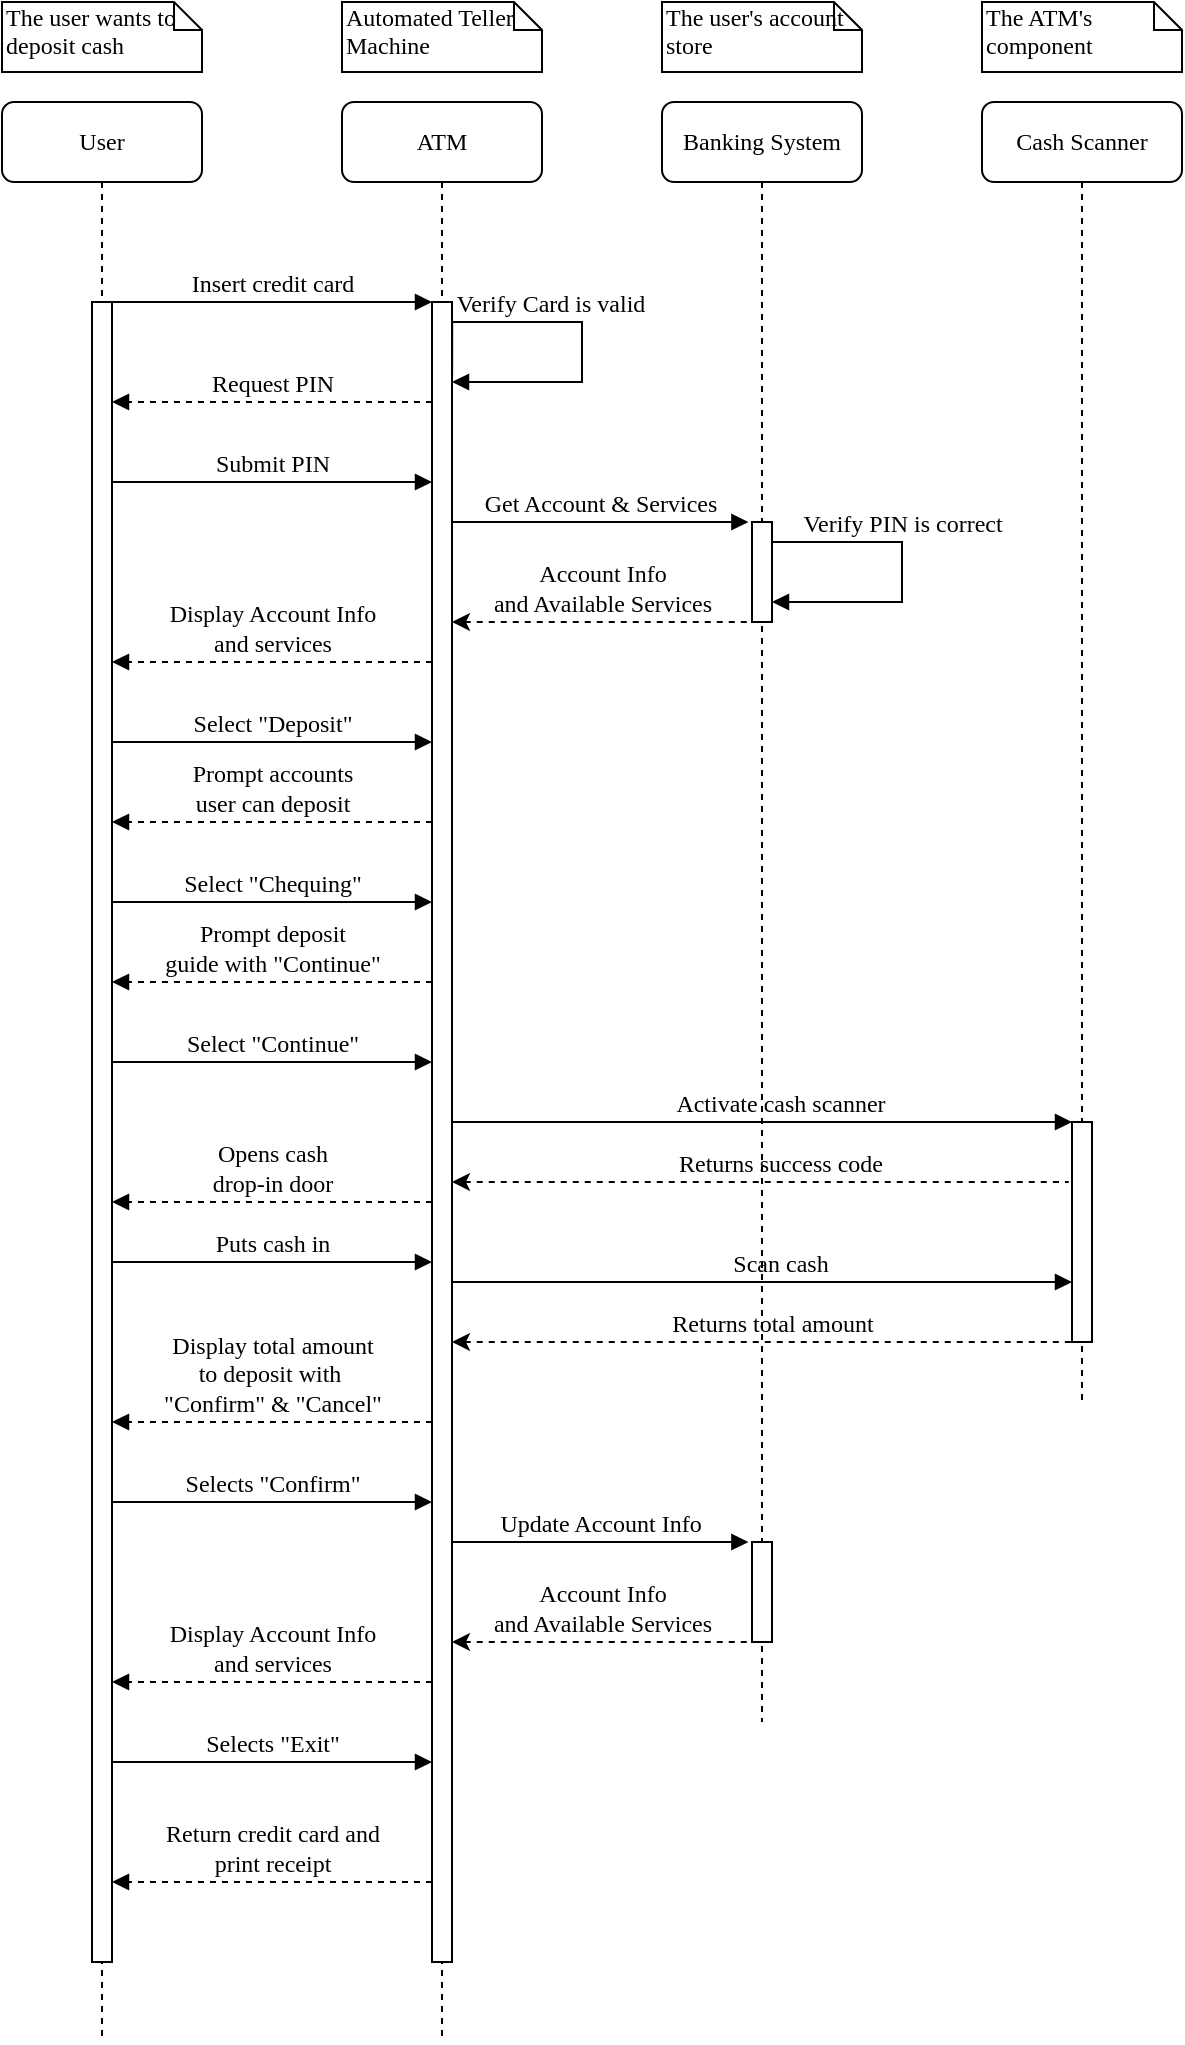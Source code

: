 <mxfile version="24.5.4" type="device">
  <diagram name="Page-1" id="13e1069c-82ec-6db2-03f1-153e76fe0fe0">
    <mxGraphModel dx="1195" dy="659" grid="1" gridSize="10" guides="1" tooltips="1" connect="1" arrows="1" fold="1" page="1" pageScale="1" pageWidth="850" pageHeight="1100" background="none" math="0" shadow="0">
      <root>
        <mxCell id="0" />
        <mxCell id="1" parent="0" />
        <mxCell id="7baba1c4bc27f4b0-3" value="Banking System" style="shape=umlLifeline;perimeter=lifelinePerimeter;whiteSpace=wrap;html=1;container=1;collapsible=0;recursiveResize=0;outlineConnect=0;rounded=1;shadow=0;comic=0;labelBackgroundColor=none;strokeWidth=1;fontFamily=Verdana;fontSize=12;align=center;" parent="1" vertex="1">
          <mxGeometry x="350" y="70" width="100" height="810" as="geometry" />
        </mxCell>
        <mxCell id="7baba1c4bc27f4b0-13" value="" style="html=1;points=[];perimeter=orthogonalPerimeter;rounded=0;shadow=0;comic=0;labelBackgroundColor=none;strokeWidth=1;fontFamily=Verdana;fontSize=12;align=center;" parent="7baba1c4bc27f4b0-3" vertex="1">
          <mxGeometry x="45" y="210" width="10" height="50" as="geometry" />
        </mxCell>
        <mxCell id="bX3GBFiF26rPp3UigS2z-7" value="Verify PIN is correct" style="html=1;verticalAlign=bottom;endArrow=block;labelBackgroundColor=none;fontFamily=Verdana;fontSize=12;edgeStyle=orthogonalEdgeStyle;elbow=vertical;rounded=0;curved=0;" edge="1" parent="7baba1c4bc27f4b0-3" source="7baba1c4bc27f4b0-13" target="7baba1c4bc27f4b0-13">
          <mxGeometry x="-0.19" relative="1" as="geometry">
            <mxPoint x="60" y="225" as="sourcePoint" />
            <mxPoint x="60" y="250" as="targetPoint" />
            <Array as="points">
              <mxPoint x="120" y="220" />
              <mxPoint x="120" y="250" />
            </Array>
            <mxPoint as="offset" />
          </mxGeometry>
        </mxCell>
        <mxCell id="7baba1c4bc27f4b0-2" value="ATM" style="shape=umlLifeline;perimeter=lifelinePerimeter;whiteSpace=wrap;html=1;container=1;collapsible=0;recursiveResize=0;outlineConnect=0;rounded=1;shadow=0;comic=0;labelBackgroundColor=none;strokeWidth=1;fontFamily=Verdana;fontSize=12;align=center;" parent="1" vertex="1">
          <mxGeometry x="190" y="70" width="100" height="970" as="geometry" />
        </mxCell>
        <mxCell id="7baba1c4bc27f4b0-10" value="" style="html=1;points=[];perimeter=orthogonalPerimeter;rounded=0;shadow=0;comic=0;labelBackgroundColor=none;strokeWidth=1;fontFamily=Verdana;fontSize=12;align=center;" parent="7baba1c4bc27f4b0-2" vertex="1">
          <mxGeometry x="45" y="100" width="10" height="830" as="geometry" />
        </mxCell>
        <mxCell id="bX3GBFiF26rPp3UigS2z-3" value="Verify Card is valid" style="html=1;verticalAlign=bottom;endArrow=block;labelBackgroundColor=none;fontFamily=Verdana;fontSize=12;edgeStyle=orthogonalEdgeStyle;elbow=vertical;rounded=0;curved=0;exitX=1.006;exitY=0.044;exitDx=0;exitDy=0;exitPerimeter=0;" edge="1" parent="7baba1c4bc27f4b0-2" source="7baba1c4bc27f4b0-10" target="7baba1c4bc27f4b0-10">
          <mxGeometry x="-0.19" relative="1" as="geometry">
            <mxPoint x="59" y="108" as="sourcePoint" />
            <mxPoint x="56" y="130" as="targetPoint" />
            <Array as="points">
              <mxPoint x="55" y="110" />
              <mxPoint x="120" y="110" />
              <mxPoint x="120" y="140" />
            </Array>
            <mxPoint as="offset" />
          </mxGeometry>
        </mxCell>
        <mxCell id="bX3GBFiF26rPp3UigS2z-1" value="Request PIN" style="html=1;verticalAlign=bottom;endArrow=block;labelBackgroundColor=none;fontFamily=Verdana;fontSize=12;edgeStyle=elbowEdgeStyle;elbow=vertical;dashed=1;" edge="1" parent="7baba1c4bc27f4b0-2" target="7baba1c4bc27f4b0-9">
          <mxGeometry relative="1" as="geometry">
            <mxPoint x="45" y="150" as="sourcePoint" />
            <mxPoint x="-84.5" y="150" as="targetPoint" />
            <Array as="points">
              <mxPoint x="-14.5" y="150" />
            </Array>
          </mxGeometry>
        </mxCell>
        <mxCell id="bX3GBFiF26rPp3UigS2z-2" value="Submit PIN" style="html=1;verticalAlign=bottom;endArrow=block;entryX=0;entryY=0;labelBackgroundColor=none;fontFamily=Verdana;fontSize=12;edgeStyle=elbowEdgeStyle;elbow=vertical;" edge="1" parent="7baba1c4bc27f4b0-2" source="7baba1c4bc27f4b0-9">
          <mxGeometry relative="1" as="geometry">
            <mxPoint x="-85" y="190" as="sourcePoint" />
            <mxPoint x="45" y="190" as="targetPoint" />
          </mxGeometry>
        </mxCell>
        <mxCell id="bX3GBFiF26rPp3UigS2z-5" value="&lt;div&gt;Display Account Info&lt;/div&gt;&lt;div&gt;and services&lt;/div&gt;" style="html=1;verticalAlign=bottom;endArrow=block;labelBackgroundColor=none;fontFamily=Verdana;fontSize=12;edgeStyle=elbowEdgeStyle;elbow=vertical;dashed=1;" edge="1" parent="7baba1c4bc27f4b0-2" target="7baba1c4bc27f4b0-9">
          <mxGeometry relative="1" as="geometry">
            <mxPoint x="45" y="280" as="sourcePoint" />
            <mxPoint x="-84.5" y="280" as="targetPoint" />
            <Array as="points">
              <mxPoint x="-14.5" y="280" />
            </Array>
          </mxGeometry>
        </mxCell>
        <mxCell id="bX3GBFiF26rPp3UigS2z-6" value="Select &quot;Deposit&quot;" style="html=1;verticalAlign=bottom;endArrow=block;entryX=0;entryY=0;labelBackgroundColor=none;fontFamily=Verdana;fontSize=12;edgeStyle=elbowEdgeStyle;elbow=vertical;" edge="1" parent="7baba1c4bc27f4b0-2" source="7baba1c4bc27f4b0-9">
          <mxGeometry relative="1" as="geometry">
            <mxPoint x="-85" y="320.2" as="sourcePoint" />
            <mxPoint x="45" y="320.2" as="targetPoint" />
          </mxGeometry>
        </mxCell>
        <mxCell id="bX3GBFiF26rPp3UigS2z-8" value="&lt;div&gt;Prompt accounts&lt;/div&gt;&lt;div&gt;user can deposit&lt;br&gt;&lt;/div&gt;" style="html=1;verticalAlign=bottom;endArrow=block;labelBackgroundColor=none;fontFamily=Verdana;fontSize=12;edgeStyle=elbowEdgeStyle;elbow=vertical;dashed=1;" edge="1" parent="7baba1c4bc27f4b0-2" target="7baba1c4bc27f4b0-9">
          <mxGeometry relative="1" as="geometry">
            <mxPoint x="45" y="360" as="sourcePoint" />
            <mxPoint x="-84.5" y="360" as="targetPoint" />
            <Array as="points">
              <mxPoint x="-14.5" y="360" />
            </Array>
          </mxGeometry>
        </mxCell>
        <mxCell id="bX3GBFiF26rPp3UigS2z-9" value="Select &quot;Chequing&quot;" style="html=1;verticalAlign=bottom;endArrow=block;entryX=0;entryY=0;labelBackgroundColor=none;fontFamily=Verdana;fontSize=12;edgeStyle=elbowEdgeStyle;elbow=vertical;" edge="1" parent="7baba1c4bc27f4b0-2" source="7baba1c4bc27f4b0-9">
          <mxGeometry relative="1" as="geometry">
            <mxPoint x="-85" y="400" as="sourcePoint" />
            <mxPoint x="45" y="400" as="targetPoint" />
          </mxGeometry>
        </mxCell>
        <mxCell id="bX3GBFiF26rPp3UigS2z-10" value="&lt;div&gt;Prompt deposit&lt;/div&gt;&lt;div&gt;guide with &quot;Continue&quot;&lt;br&gt;&lt;/div&gt;" style="html=1;verticalAlign=bottom;endArrow=block;labelBackgroundColor=none;fontFamily=Verdana;fontSize=12;edgeStyle=elbowEdgeStyle;elbow=vertical;dashed=1;" edge="1" parent="7baba1c4bc27f4b0-2" target="7baba1c4bc27f4b0-9">
          <mxGeometry relative="1" as="geometry">
            <mxPoint x="45" y="440" as="sourcePoint" />
            <mxPoint x="-110" y="440" as="targetPoint" />
            <Array as="points">
              <mxPoint x="-14.5" y="440" />
            </Array>
          </mxGeometry>
        </mxCell>
        <mxCell id="bX3GBFiF26rPp3UigS2z-11" value="Select &quot;Continue&quot;" style="html=1;verticalAlign=bottom;endArrow=block;entryX=0;entryY=0;labelBackgroundColor=none;fontFamily=Verdana;fontSize=12;edgeStyle=elbowEdgeStyle;elbow=vertical;" edge="1" parent="7baba1c4bc27f4b0-2" source="7baba1c4bc27f4b0-9">
          <mxGeometry relative="1" as="geometry">
            <mxPoint x="-85" y="480" as="sourcePoint" />
            <mxPoint x="45" y="480" as="targetPoint" />
          </mxGeometry>
        </mxCell>
        <mxCell id="bX3GBFiF26rPp3UigS2z-15" value="Activate cash scanner" style="html=1;verticalAlign=bottom;endArrow=block;labelBackgroundColor=none;fontFamily=Verdana;fontSize=12;edgeStyle=orthogonalEdgeStyle;elbow=vertical;rounded=0;curved=0;" edge="1" parent="7baba1c4bc27f4b0-2" target="bX3GBFiF26rPp3UigS2z-17">
          <mxGeometry x="0.057" relative="1" as="geometry">
            <mxPoint x="55" y="510" as="sourcePoint" />
            <mxPoint x="450" y="490" as="targetPoint" />
            <Array as="points">
              <mxPoint x="55" y="510" />
            </Array>
            <mxPoint as="offset" />
          </mxGeometry>
        </mxCell>
        <mxCell id="bX3GBFiF26rPp3UigS2z-21" value="&lt;div&gt;Opens cash&lt;/div&gt;&lt;div&gt;drop-in door&lt;/div&gt;" style="html=1;verticalAlign=bottom;endArrow=block;labelBackgroundColor=none;fontFamily=Verdana;fontSize=12;edgeStyle=elbowEdgeStyle;elbow=vertical;dashed=1;" edge="1" parent="7baba1c4bc27f4b0-2" target="7baba1c4bc27f4b0-9">
          <mxGeometry x="-0.001" relative="1" as="geometry">
            <mxPoint x="45" y="550" as="sourcePoint" />
            <mxPoint x="-84.5" y="550" as="targetPoint" />
            <Array as="points">
              <mxPoint x="-14.5" y="550" />
            </Array>
            <mxPoint as="offset" />
          </mxGeometry>
        </mxCell>
        <mxCell id="bX3GBFiF26rPp3UigS2z-24" value="&lt;div&gt;Display total amount&lt;/div&gt;&lt;div&gt;to deposit with&amp;nbsp;&lt;/div&gt;&lt;div&gt;&quot;Confirm&quot; &amp;amp; &quot;Cancel&quot;&lt;br&gt;&lt;/div&gt;" style="html=1;verticalAlign=bottom;endArrow=block;labelBackgroundColor=none;fontFamily=Verdana;fontSize=12;edgeStyle=elbowEdgeStyle;elbow=vertical;dashed=1;" edge="1" parent="7baba1c4bc27f4b0-2" target="7baba1c4bc27f4b0-9">
          <mxGeometry x="-0.001" relative="1" as="geometry">
            <mxPoint x="45" y="660" as="sourcePoint" />
            <mxPoint x="-84.5" y="660" as="targetPoint" />
            <Array as="points">
              <mxPoint x="-14.5" y="660" />
            </Array>
            <mxPoint as="offset" />
          </mxGeometry>
        </mxCell>
        <mxCell id="bX3GBFiF26rPp3UigS2z-25" value="Selects &quot;Confirm&quot;" style="html=1;verticalAlign=bottom;endArrow=block;labelBackgroundColor=none;fontFamily=Verdana;fontSize=12;edgeStyle=elbowEdgeStyle;elbow=vertical;" edge="1" parent="7baba1c4bc27f4b0-2" source="7baba1c4bc27f4b0-9">
          <mxGeometry relative="1" as="geometry">
            <mxPoint x="-85" y="710" as="sourcePoint" />
            <mxPoint x="45" y="700" as="targetPoint" />
            <Array as="points">
              <mxPoint x="10" y="700" />
            </Array>
          </mxGeometry>
        </mxCell>
        <mxCell id="bX3GBFiF26rPp3UigS2z-28" value="Update Account Info" style="html=1;verticalAlign=bottom;endArrow=block;labelBackgroundColor=none;fontFamily=Verdana;fontSize=12;edgeStyle=elbowEdgeStyle;elbow=vertical;entryX=-0.18;entryY=0;entryDx=0;entryDy=0;entryPerimeter=0;" edge="1" parent="7baba1c4bc27f4b0-2">
          <mxGeometry relative="1" as="geometry">
            <mxPoint x="55" y="720" as="sourcePoint" />
            <mxPoint x="203.2" y="720" as="targetPoint" />
            <Array as="points">
              <mxPoint x="170" y="720" />
            </Array>
          </mxGeometry>
        </mxCell>
        <mxCell id="bX3GBFiF26rPp3UigS2z-29" value="&lt;div&gt;Account Info&lt;/div&gt;&lt;div&gt;and Available Services&lt;/div&gt;" style="html=1;verticalAlign=bottom;endArrow=none;labelBackgroundColor=none;fontFamily=Verdana;fontSize=12;edgeStyle=elbowEdgeStyle;elbow=vertical;entryX=-0.012;entryY=0.997;entryDx=0;entryDy=0;entryPerimeter=0;endFill=0;startArrow=classic;startFill=1;dashed=1;" edge="1" parent="7baba1c4bc27f4b0-2" target="bX3GBFiF26rPp3UigS2z-26">
          <mxGeometry relative="1" as="geometry">
            <mxPoint x="55" y="770" as="sourcePoint" />
            <mxPoint x="208.2" y="770" as="targetPoint" />
            <Array as="points">
              <mxPoint x="210" y="770" />
            </Array>
          </mxGeometry>
        </mxCell>
        <mxCell id="bX3GBFiF26rPp3UigS2z-26" value="" style="html=1;points=[];perimeter=orthogonalPerimeter;rounded=0;shadow=0;comic=0;labelBackgroundColor=none;strokeWidth=1;fontFamily=Verdana;fontSize=12;align=center;" vertex="1" parent="7baba1c4bc27f4b0-2">
          <mxGeometry x="205" y="720" width="10" height="50" as="geometry" />
        </mxCell>
        <mxCell id="bX3GBFiF26rPp3UigS2z-30" value="&lt;div&gt;Display Account Info&lt;/div&gt;&lt;div&gt;and services&lt;/div&gt;" style="html=1;verticalAlign=bottom;endArrow=block;labelBackgroundColor=none;fontFamily=Verdana;fontSize=12;edgeStyle=elbowEdgeStyle;elbow=vertical;dashed=1;" edge="1" parent="7baba1c4bc27f4b0-2">
          <mxGeometry relative="1" as="geometry">
            <mxPoint x="45" y="790" as="sourcePoint" />
            <mxPoint x="-115" y="790" as="targetPoint" />
            <Array as="points">
              <mxPoint x="-14.5" y="790" />
            </Array>
          </mxGeometry>
        </mxCell>
        <mxCell id="bX3GBFiF26rPp3UigS2z-31" value="Selects &quot;Exit&quot;" style="html=1;verticalAlign=bottom;endArrow=block;labelBackgroundColor=none;fontFamily=Verdana;fontSize=12;edgeStyle=elbowEdgeStyle;elbow=vertical;" edge="1" parent="7baba1c4bc27f4b0-2">
          <mxGeometry relative="1" as="geometry">
            <mxPoint x="-115" y="830" as="sourcePoint" />
            <mxPoint x="45" y="830" as="targetPoint" />
            <Array as="points">
              <mxPoint x="10" y="830" />
            </Array>
          </mxGeometry>
        </mxCell>
        <mxCell id="bX3GBFiF26rPp3UigS2z-32" value="&lt;div&gt;Return credit card and&lt;/div&gt;&lt;div&gt;print receipt&lt;br&gt;&lt;/div&gt;" style="html=1;verticalAlign=bottom;endArrow=block;labelBackgroundColor=none;fontFamily=Verdana;fontSize=12;edgeStyle=elbowEdgeStyle;elbow=vertical;dashed=1;" edge="1" parent="7baba1c4bc27f4b0-2">
          <mxGeometry relative="1" as="geometry">
            <mxPoint x="45" y="890" as="sourcePoint" />
            <mxPoint x="-115" y="890" as="targetPoint" />
            <Array as="points">
              <mxPoint x="-14.5" y="890" />
            </Array>
          </mxGeometry>
        </mxCell>
        <mxCell id="7baba1c4bc27f4b0-8" value="User" style="shape=umlLifeline;perimeter=lifelinePerimeter;whiteSpace=wrap;html=1;container=1;collapsible=0;recursiveResize=0;outlineConnect=0;rounded=1;shadow=0;comic=0;labelBackgroundColor=none;strokeWidth=1;fontFamily=Verdana;fontSize=12;align=center;" parent="1" vertex="1">
          <mxGeometry x="20" y="70" width="100" height="970" as="geometry" />
        </mxCell>
        <mxCell id="7baba1c4bc27f4b0-9" value="" style="html=1;points=[];perimeter=orthogonalPerimeter;rounded=0;shadow=0;comic=0;labelBackgroundColor=none;strokeWidth=1;fontFamily=Verdana;fontSize=12;align=center;" parent="7baba1c4bc27f4b0-8" vertex="1">
          <mxGeometry x="45" y="100" width="10" height="830" as="geometry" />
        </mxCell>
        <mxCell id="7baba1c4bc27f4b0-11" value="Insert credit card" style="html=1;verticalAlign=bottom;endArrow=block;entryX=0;entryY=0;labelBackgroundColor=none;fontFamily=Verdana;fontSize=12;edgeStyle=elbowEdgeStyle;elbow=vertical;" parent="1" source="7baba1c4bc27f4b0-9" target="7baba1c4bc27f4b0-10" edge="1">
          <mxGeometry relative="1" as="geometry">
            <mxPoint x="170" y="180" as="sourcePoint" />
          </mxGeometry>
        </mxCell>
        <mxCell id="7baba1c4bc27f4b0-14" value="&lt;div&gt;Get Account &amp;amp; Services&lt;/div&gt;" style="html=1;verticalAlign=bottom;endArrow=block;labelBackgroundColor=none;fontFamily=Verdana;fontSize=12;edgeStyle=elbowEdgeStyle;elbow=vertical;entryX=-0.18;entryY=0;entryDx=0;entryDy=0;entryPerimeter=0;" parent="1" edge="1">
          <mxGeometry relative="1" as="geometry">
            <mxPoint x="245" y="280" as="sourcePoint" />
            <mxPoint x="393.2" y="280" as="targetPoint" />
            <Array as="points">
              <mxPoint x="360" y="280" />
            </Array>
          </mxGeometry>
        </mxCell>
        <mxCell id="7baba1c4bc27f4b0-40" value="The user wants to deposit cash" style="shape=note;whiteSpace=wrap;html=1;size=14;verticalAlign=top;align=left;spacingTop=-6;rounded=0;shadow=0;comic=0;labelBackgroundColor=none;strokeWidth=1;fontFamily=Verdana;fontSize=12" parent="1" vertex="1">
          <mxGeometry x="20" y="20" width="100" height="35" as="geometry" />
        </mxCell>
        <mxCell id="7baba1c4bc27f4b0-41" value="Automated Teller Machine" style="shape=note;whiteSpace=wrap;html=1;size=14;verticalAlign=top;align=left;spacingTop=-6;rounded=0;shadow=0;comic=0;labelBackgroundColor=none;strokeWidth=1;fontFamily=Verdana;fontSize=12" parent="1" vertex="1">
          <mxGeometry x="190" y="20" width="100" height="35" as="geometry" />
        </mxCell>
        <mxCell id="7baba1c4bc27f4b0-42" value="The user&#39;s account store" style="shape=note;whiteSpace=wrap;html=1;size=14;verticalAlign=top;align=left;spacingTop=-6;rounded=0;shadow=0;comic=0;labelBackgroundColor=none;strokeWidth=1;fontFamily=Verdana;fontSize=12" parent="1" vertex="1">
          <mxGeometry x="350" y="20" width="100" height="35" as="geometry" />
        </mxCell>
        <mxCell id="bX3GBFiF26rPp3UigS2z-4" value="&lt;div&gt;Account Info&lt;/div&gt;&lt;div&gt;and Available Services&lt;/div&gt;" style="html=1;verticalAlign=bottom;endArrow=none;labelBackgroundColor=none;fontFamily=Verdana;fontSize=12;edgeStyle=elbowEdgeStyle;elbow=vertical;entryX=-0.012;entryY=0.997;entryDx=0;entryDy=0;entryPerimeter=0;endFill=0;startArrow=classic;startFill=1;dashed=1;" edge="1" parent="1" source="7baba1c4bc27f4b0-10" target="7baba1c4bc27f4b0-13">
          <mxGeometry relative="1" as="geometry">
            <mxPoint x="250" y="330" as="sourcePoint" />
            <mxPoint x="398.2" y="330" as="targetPoint" />
            <Array as="points">
              <mxPoint x="400" y="330" />
            </Array>
          </mxGeometry>
        </mxCell>
        <mxCell id="bX3GBFiF26rPp3UigS2z-16" value="Cash Scanner" style="shape=umlLifeline;perimeter=lifelinePerimeter;whiteSpace=wrap;html=1;container=1;collapsible=0;recursiveResize=0;outlineConnect=0;rounded=1;shadow=0;comic=0;labelBackgroundColor=none;strokeWidth=1;fontFamily=Verdana;fontSize=12;align=center;" vertex="1" parent="1">
          <mxGeometry x="510" y="70" width="100" height="650" as="geometry" />
        </mxCell>
        <mxCell id="bX3GBFiF26rPp3UigS2z-17" value="" style="html=1;points=[];perimeter=orthogonalPerimeter;rounded=0;shadow=0;comic=0;labelBackgroundColor=none;strokeWidth=1;fontFamily=Verdana;fontSize=12;align=center;" vertex="1" parent="bX3GBFiF26rPp3UigS2z-16">
          <mxGeometry x="45" y="510" width="10" height="110" as="geometry" />
        </mxCell>
        <mxCell id="bX3GBFiF26rPp3UigS2z-20" value="Returns success code" style="html=1;verticalAlign=bottom;endArrow=none;labelBackgroundColor=none;fontFamily=Verdana;fontSize=12;edgeStyle=elbowEdgeStyle;elbow=vertical;entryX=-0.012;entryY=0.997;entryDx=0;entryDy=0;entryPerimeter=0;endFill=0;startArrow=classic;startFill=1;dashed=1;" edge="1" parent="bX3GBFiF26rPp3UigS2z-16" source="7baba1c4bc27f4b0-10">
          <mxGeometry x="0.042" relative="1" as="geometry">
            <mxPoint x="-300" y="540" as="sourcePoint" />
            <mxPoint x="40" y="540" as="targetPoint" />
            <Array as="points">
              <mxPoint x="45" y="540" />
            </Array>
            <mxPoint as="offset" />
          </mxGeometry>
        </mxCell>
        <mxCell id="bX3GBFiF26rPp3UigS2z-19" value="The ATM&#39;s component" style="shape=note;whiteSpace=wrap;html=1;size=14;verticalAlign=top;align=left;spacingTop=-6;rounded=0;shadow=0;comic=0;labelBackgroundColor=none;strokeWidth=1;fontFamily=Verdana;fontSize=12" vertex="1" parent="1">
          <mxGeometry x="510" y="20" width="100" height="35" as="geometry" />
        </mxCell>
        <mxCell id="bX3GBFiF26rPp3UigS2z-13" value="Puts cash in" style="html=1;verticalAlign=bottom;endArrow=block;labelBackgroundColor=none;fontFamily=Verdana;fontSize=12;edgeStyle=elbowEdgeStyle;elbow=vertical;" edge="1" parent="1" source="7baba1c4bc27f4b0-9" target="7baba1c4bc27f4b0-10">
          <mxGeometry relative="1" as="geometry">
            <mxPoint x="105" y="650" as="sourcePoint" />
            <mxPoint x="230" y="650" as="targetPoint" />
            <Array as="points">
              <mxPoint x="90" y="650" />
            </Array>
          </mxGeometry>
        </mxCell>
        <mxCell id="bX3GBFiF26rPp3UigS2z-22" value="Scan cash" style="html=1;verticalAlign=bottom;endArrow=block;labelBackgroundColor=none;fontFamily=Verdana;fontSize=12;edgeStyle=elbowEdgeStyle;elbow=vertical;rounded=0;curved=0;" edge="1" parent="1" target="bX3GBFiF26rPp3UigS2z-17">
          <mxGeometry x="0.057" relative="1" as="geometry">
            <mxPoint x="245" y="660" as="sourcePoint" />
            <mxPoint x="380" y="660" as="targetPoint" />
            <Array as="points">
              <mxPoint x="480" y="660" />
            </Array>
            <mxPoint as="offset" />
          </mxGeometry>
        </mxCell>
        <mxCell id="bX3GBFiF26rPp3UigS2z-23" value="Returns total amount" style="html=1;verticalAlign=bottom;endArrow=none;labelBackgroundColor=none;fontFamily=Verdana;fontSize=12;edgeStyle=elbowEdgeStyle;elbow=vertical;endFill=0;startArrow=classic;startFill=1;dashed=1;" edge="1" parent="1" source="7baba1c4bc27f4b0-10">
          <mxGeometry x="0.014" relative="1" as="geometry">
            <mxPoint x="250" y="690" as="sourcePoint" />
            <mxPoint x="560" y="690" as="targetPoint" />
            <Array as="points">
              <mxPoint x="550" y="690" />
            </Array>
            <mxPoint as="offset" />
          </mxGeometry>
        </mxCell>
      </root>
    </mxGraphModel>
  </diagram>
</mxfile>
